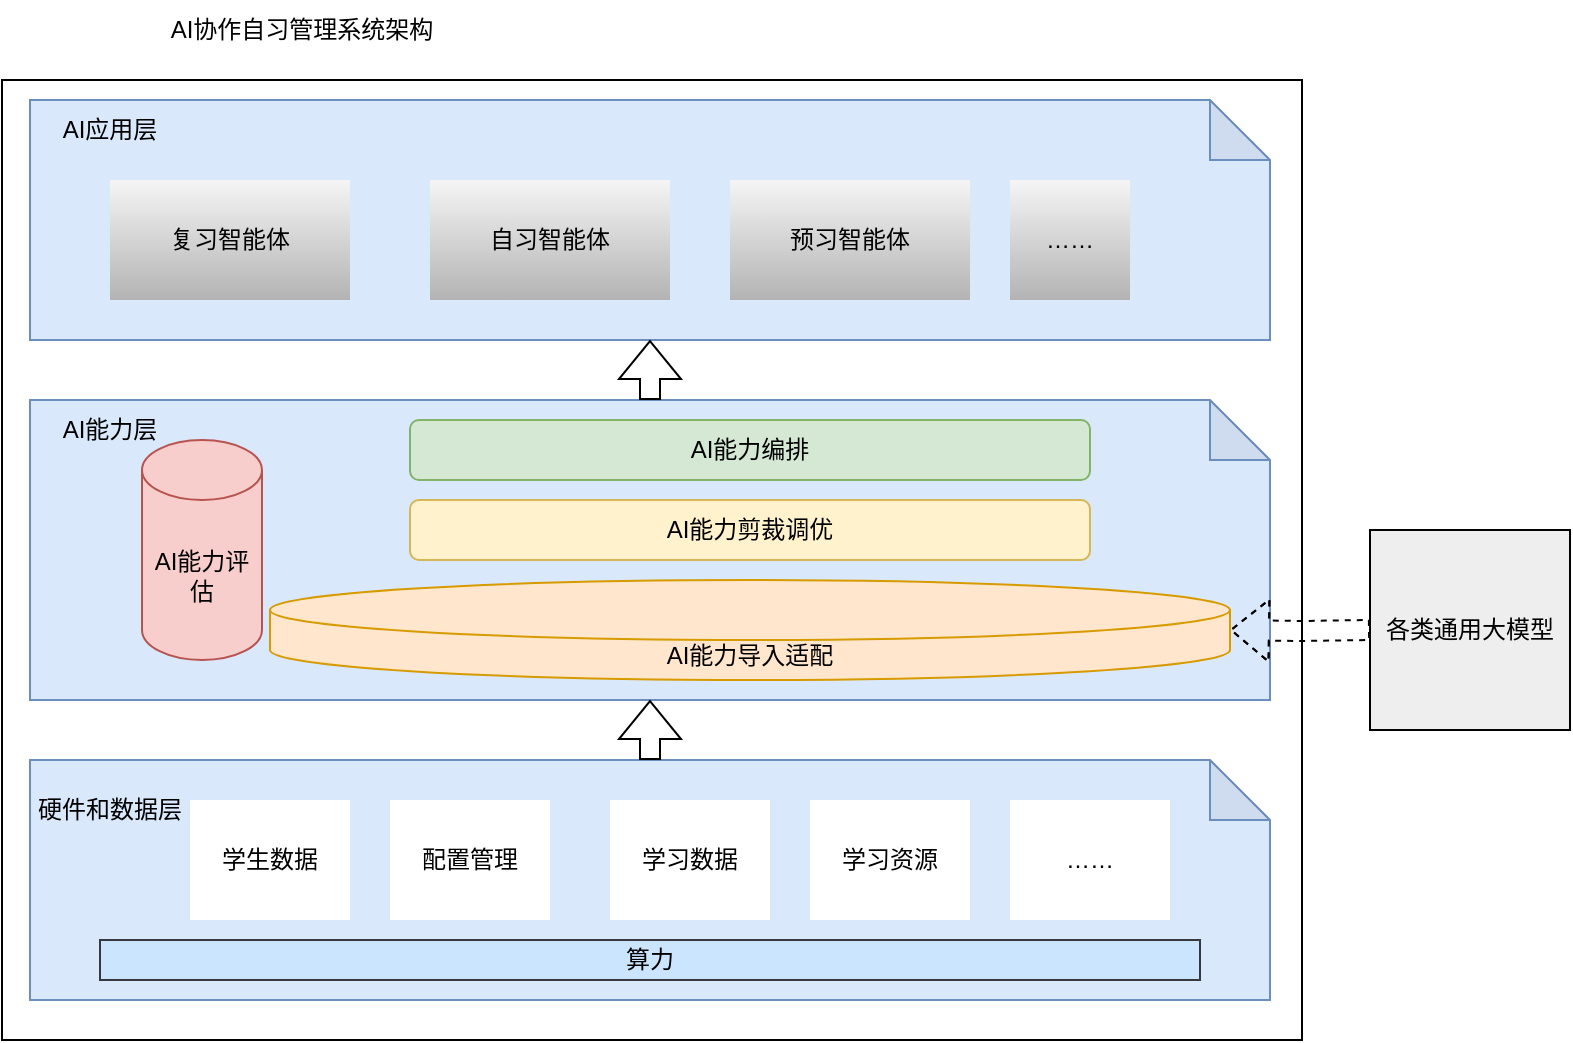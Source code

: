 <mxfile version="26.0.5">
  <diagram name="第 1 页" id="Zvt5n1aen7zP3Oayx_7U">
    <mxGraphModel dx="1050" dy="611" grid="1" gridSize="10" guides="1" tooltips="1" connect="1" arrows="1" fold="1" page="1" pageScale="1" pageWidth="827" pageHeight="1169" math="0" shadow="0">
      <root>
        <mxCell id="0" />
        <mxCell id="1" parent="0" />
        <mxCell id="DYtknpNxplZgI2DQsi1V-43" value="" style="rounded=0;whiteSpace=wrap;html=1;" vertex="1" parent="1">
          <mxGeometry x="20" y="100" width="650" height="480" as="geometry" />
        </mxCell>
        <mxCell id="DYtknpNxplZgI2DQsi1V-20" value="" style="shape=note;whiteSpace=wrap;html=1;backgroundOutline=1;darkOpacity=0.05;fillColor=#dae8fc;strokeColor=#6c8ebf;" vertex="1" parent="1">
          <mxGeometry x="34" y="260" width="620" height="150" as="geometry" />
        </mxCell>
        <mxCell id="DYtknpNxplZgI2DQsi1V-4" value="" style="shape=note;whiteSpace=wrap;html=1;backgroundOutline=1;darkOpacity=0.05;fillColor=#dae8fc;strokeColor=#6c8ebf;" vertex="1" parent="1">
          <mxGeometry x="34" y="440" width="620" height="120" as="geometry" />
        </mxCell>
        <mxCell id="DYtknpNxplZgI2DQsi1V-1" value="学生数据" style="rounded=0;whiteSpace=wrap;html=1;strokeColor=none;" vertex="1" parent="1">
          <mxGeometry x="114" y="460" width="80" height="60" as="geometry" />
        </mxCell>
        <mxCell id="DYtknpNxplZgI2DQsi1V-3" value="配置管理" style="rounded=0;whiteSpace=wrap;html=1;strokeColor=none;" vertex="1" parent="1">
          <mxGeometry x="214" y="460" width="80" height="60" as="geometry" />
        </mxCell>
        <mxCell id="DYtknpNxplZgI2DQsi1V-5" value="硬件和数据层" style="text;html=1;align=center;verticalAlign=middle;whiteSpace=wrap;rounded=0;" vertex="1" parent="1">
          <mxGeometry x="34" y="450" width="80" height="30" as="geometry" />
        </mxCell>
        <mxCell id="DYtknpNxplZgI2DQsi1V-6" value="学习数据" style="rounded=0;whiteSpace=wrap;html=1;strokeColor=none;" vertex="1" parent="1">
          <mxGeometry x="324" y="460" width="80" height="60" as="geometry" />
        </mxCell>
        <mxCell id="DYtknpNxplZgI2DQsi1V-8" value="" style="shape=note;whiteSpace=wrap;html=1;backgroundOutline=1;darkOpacity=0.05;fillColor=#dae8fc;strokeColor=#6c8ebf;" vertex="1" parent="1">
          <mxGeometry x="34" y="110" width="620" height="120" as="geometry" />
        </mxCell>
        <mxCell id="DYtknpNxplZgI2DQsi1V-9" value="复习智能体" style="rounded=0;whiteSpace=wrap;html=1;fillColor=#f5f5f5;gradientColor=#b3b3b3;strokeColor=none;" vertex="1" parent="1">
          <mxGeometry x="74" y="150" width="120" height="60" as="geometry" />
        </mxCell>
        <mxCell id="DYtknpNxplZgI2DQsi1V-10" value="自习智能体" style="rounded=0;whiteSpace=wrap;html=1;fillColor=#f5f5f5;gradientColor=#b3b3b3;strokeColor=none;" vertex="1" parent="1">
          <mxGeometry x="234" y="150" width="120" height="60" as="geometry" />
        </mxCell>
        <mxCell id="DYtknpNxplZgI2DQsi1V-11" value="预习智能体" style="rounded=0;whiteSpace=wrap;html=1;fillColor=#f5f5f5;gradientColor=#b3b3b3;strokeColor=none;" vertex="1" parent="1">
          <mxGeometry x="384" y="150" width="120" height="60" as="geometry" />
        </mxCell>
        <mxCell id="DYtknpNxplZgI2DQsi1V-12" value="AI应用层" style="text;html=1;align=center;verticalAlign=middle;whiteSpace=wrap;rounded=0;" vertex="1" parent="1">
          <mxGeometry x="34" y="110" width="80" height="30" as="geometry" />
        </mxCell>
        <mxCell id="DYtknpNxplZgI2DQsi1V-13" value="AI能力导入适配" style="shape=cylinder3;whiteSpace=wrap;html=1;boundedLbl=1;backgroundOutline=1;size=15;fillColor=#ffe6cc;strokeColor=#d79b00;" vertex="1" parent="1">
          <mxGeometry x="154" y="350" width="480" height="50" as="geometry" />
        </mxCell>
        <mxCell id="DYtknpNxplZgI2DQsi1V-14" value="AI能力评估" style="shape=cylinder3;whiteSpace=wrap;html=1;boundedLbl=1;backgroundOutline=1;size=15;fillColor=#f8cecc;strokeColor=#b85450;" vertex="1" parent="1">
          <mxGeometry x="90" y="280" width="60" height="110" as="geometry" />
        </mxCell>
        <mxCell id="DYtknpNxplZgI2DQsi1V-16" value="AI能力编排" style="rounded=1;whiteSpace=wrap;html=1;fillColor=#d5e8d4;strokeColor=#82b366;" vertex="1" parent="1">
          <mxGeometry x="224" y="270" width="340" height="30" as="geometry" />
        </mxCell>
        <mxCell id="DYtknpNxplZgI2DQsi1V-17" value="AI能力剪裁调优" style="rounded=1;whiteSpace=wrap;html=1;fillColor=#fff2cc;strokeColor=#d6b656;" vertex="1" parent="1">
          <mxGeometry x="224" y="310" width="340" height="30" as="geometry" />
        </mxCell>
        <mxCell id="DYtknpNxplZgI2DQsi1V-23" style="edgeStyle=orthogonalEdgeStyle;rounded=0;orthogonalLoop=1;jettySize=auto;html=1;exitX=0.5;exitY=0;exitDx=0;exitDy=0;exitPerimeter=0;entryX=0.5;entryY=1;entryDx=0;entryDy=0;entryPerimeter=0;shape=flexArrow;" edge="1" parent="1" source="DYtknpNxplZgI2DQsi1V-20" target="DYtknpNxplZgI2DQsi1V-8">
          <mxGeometry relative="1" as="geometry" />
        </mxCell>
        <mxCell id="DYtknpNxplZgI2DQsi1V-25" style="edgeStyle=orthogonalEdgeStyle;rounded=0;orthogonalLoop=1;jettySize=auto;html=1;exitX=0.5;exitY=0;exitDx=0;exitDy=0;exitPerimeter=0;entryX=0.5;entryY=1;entryDx=0;entryDy=0;entryPerimeter=0;shape=flexArrow;" edge="1" parent="1" source="DYtknpNxplZgI2DQsi1V-4" target="DYtknpNxplZgI2DQsi1V-20">
          <mxGeometry relative="1" as="geometry" />
        </mxCell>
        <mxCell id="DYtknpNxplZgI2DQsi1V-27" value="算力" style="rounded=0;whiteSpace=wrap;html=1;fillColor=#cce5ff;strokeColor=#36393d;" vertex="1" parent="1">
          <mxGeometry x="69" y="530" width="550" height="20" as="geometry" />
        </mxCell>
        <mxCell id="DYtknpNxplZgI2DQsi1V-30" value="学习资源" style="rounded=0;whiteSpace=wrap;html=1;strokeColor=none;" vertex="1" parent="1">
          <mxGeometry x="424" y="460" width="80" height="60" as="geometry" />
        </mxCell>
        <mxCell id="DYtknpNxplZgI2DQsi1V-37" style="edgeStyle=orthogonalEdgeStyle;rounded=0;orthogonalLoop=1;jettySize=auto;html=1;entryX=1;entryY=0.5;entryDx=0;entryDy=0;entryPerimeter=0;shape=flexArrow;dashed=1;" edge="1" parent="1" target="DYtknpNxplZgI2DQsi1V-13">
          <mxGeometry relative="1" as="geometry">
            <mxPoint x="704" y="375" as="sourcePoint" />
          </mxGeometry>
        </mxCell>
        <mxCell id="DYtknpNxplZgI2DQsi1V-40" value="各类通用大模型" style="whiteSpace=wrap;html=1;aspect=fixed;fillColor=#eeeeee;strokeColor=default;" vertex="1" parent="1">
          <mxGeometry x="704" y="325" width="100" height="100" as="geometry" />
        </mxCell>
        <mxCell id="DYtknpNxplZgI2DQsi1V-41" value="……" style="rounded=0;whiteSpace=wrap;html=1;fillColor=#f5f5f5;gradientColor=#b3b3b3;strokeColor=none;dashed=1;dashPattern=8 8;" vertex="1" parent="1">
          <mxGeometry x="524" y="150" width="60" height="60" as="geometry" />
        </mxCell>
        <mxCell id="DYtknpNxplZgI2DQsi1V-42" value="……" style="rounded=0;whiteSpace=wrap;html=1;dashed=1;dashPattern=12 12;strokeColor=none;" vertex="1" parent="1">
          <mxGeometry x="524" y="460" width="80" height="60" as="geometry" />
        </mxCell>
        <mxCell id="DYtknpNxplZgI2DQsi1V-44" value="AI协作自习管理系统架构" style="text;html=1;align=center;verticalAlign=middle;whiteSpace=wrap;rounded=0;" vertex="1" parent="1">
          <mxGeometry x="80" y="60" width="180" height="30" as="geometry" />
        </mxCell>
        <mxCell id="DYtknpNxplZgI2DQsi1V-45" value="AI能力层" style="text;html=1;align=center;verticalAlign=middle;whiteSpace=wrap;rounded=0;" vertex="1" parent="1">
          <mxGeometry x="44" y="260" width="60" height="30" as="geometry" />
        </mxCell>
      </root>
    </mxGraphModel>
  </diagram>
</mxfile>
